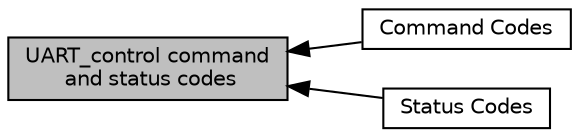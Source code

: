 digraph "UART_control command and status codes"
{
  edge [fontname="Helvetica",fontsize="10",labelfontname="Helvetica",labelfontsize="10"];
  node [fontname="Helvetica",fontsize="10",shape=record];
  rankdir=LR;
  Node0 [label="UART_control command\l and status codes",height=0.2,width=0.4,color="black", fillcolor="grey75", style="filled", fontcolor="black"];
  Node2 [label="Command Codes",height=0.2,width=0.4,color="black", fillcolor="white", style="filled",URL="$group___u_a_r_t___c_m_d.html"];
  Node1 [label="Status Codes",height=0.2,width=0.4,color="black", fillcolor="white", style="filled",URL="$group___u_a_r_t___s_t_a_t_u_s.html"];
  Node0->Node1 [shape=plaintext, dir="back", style="solid"];
  Node0->Node2 [shape=plaintext, dir="back", style="solid"];
}
